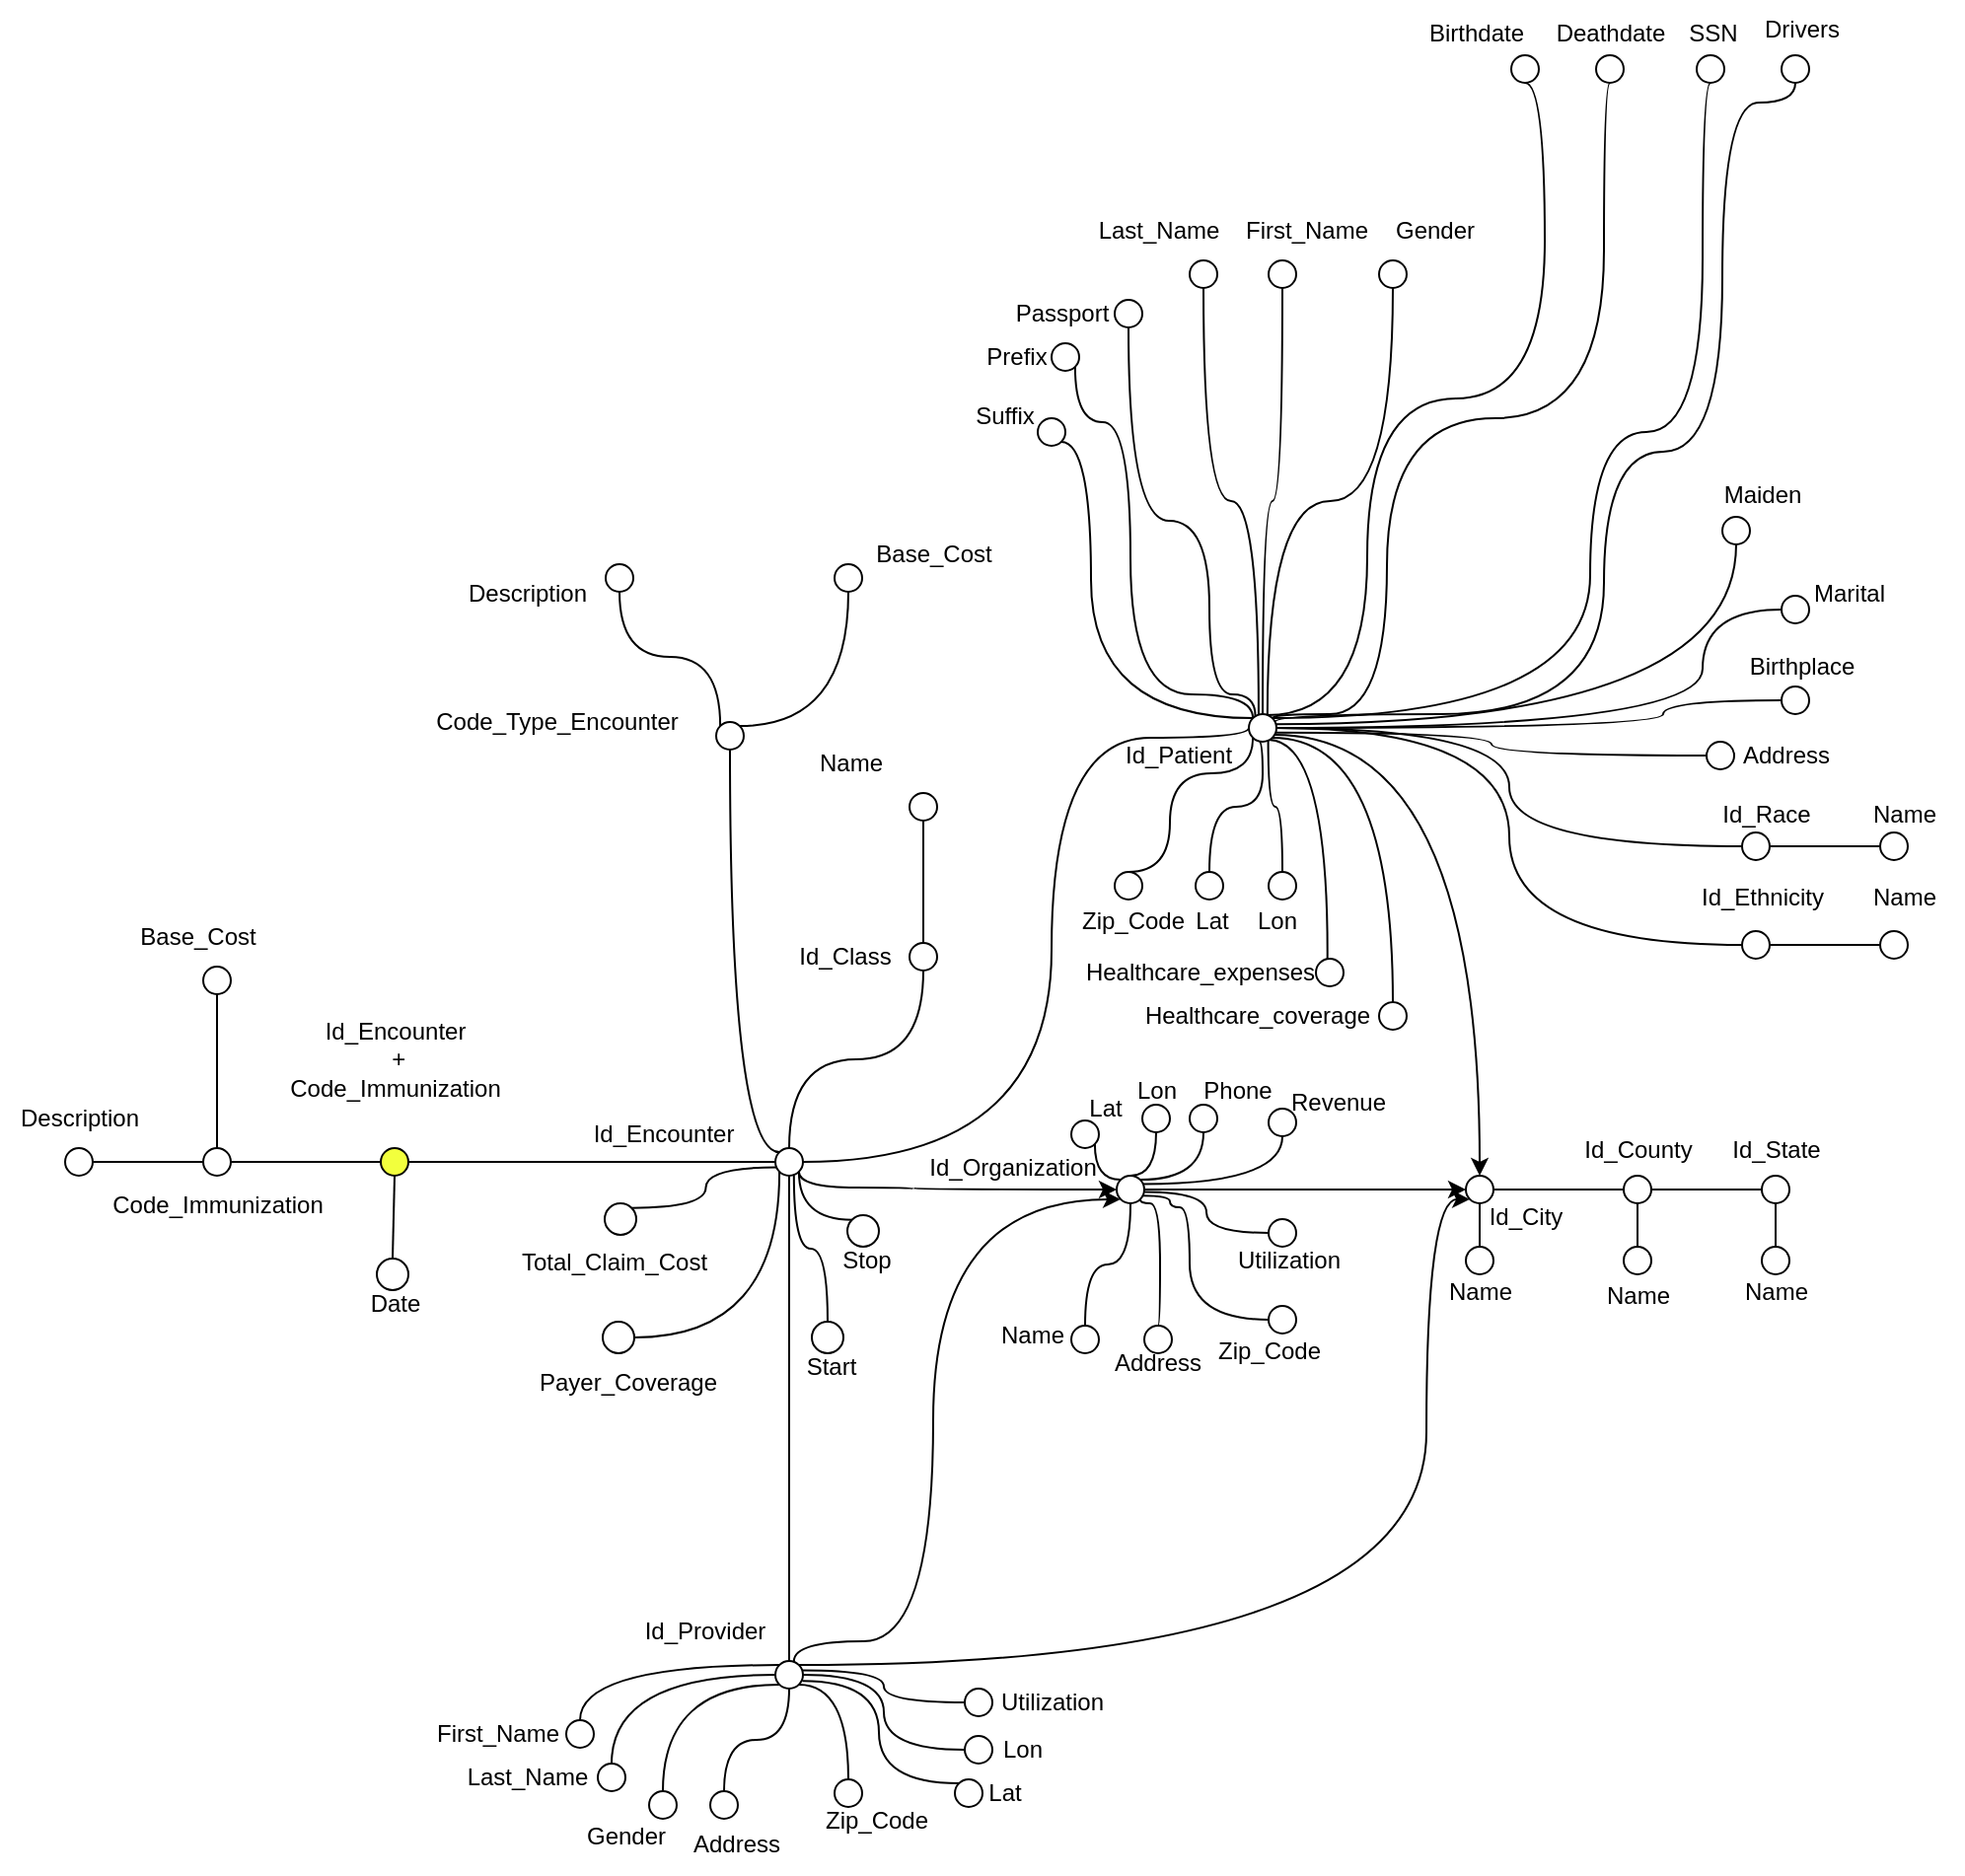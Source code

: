 <mxfile version="27.0.6">
  <diagram name="Pagina-1" id="7SJwVTwptf4z7kMUKTIB">
    <mxGraphModel dx="1051" dy="716" grid="1" gridSize="10" guides="1" tooltips="1" connect="1" arrows="1" fold="1" page="1" pageScale="1" pageWidth="827" pageHeight="1169" math="0" shadow="0">
      <root>
        <mxCell id="0" />
        <mxCell id="1" parent="0" />
        <mxCell id="tw6_FEPcqnVQEfGkm1tB-1" value="" style="edgeStyle=orthogonalEdgeStyle;rounded=0;orthogonalLoop=1;jettySize=auto;html=1;endArrow=none;startFill=0;" edge="1" parent="1" source="tw6_FEPcqnVQEfGkm1tB-2" target="tw6_FEPcqnVQEfGkm1tB-9">
          <mxGeometry relative="1" as="geometry" />
        </mxCell>
        <mxCell id="tw6_FEPcqnVQEfGkm1tB-2" value="" style="ellipse;whiteSpace=wrap;html=1;aspect=fixed;fillColor=#F2FF3D;" vertex="1" parent="1">
          <mxGeometry x="473" y="752" width="14" height="14" as="geometry" />
        </mxCell>
        <mxCell id="tw6_FEPcqnVQEfGkm1tB-3" value="Id_Encounter&lt;div&gt;&amp;nbsp;+&lt;div&gt;Code_Immunization&lt;br&gt;&lt;/div&gt;&lt;/div&gt;" style="text;html=1;align=center;verticalAlign=middle;resizable=0;points=[];autosize=1;strokeColor=none;fillColor=none;" vertex="1" parent="1">
          <mxGeometry x="415" y="677" width="130" height="60" as="geometry" />
        </mxCell>
        <mxCell id="tw6_FEPcqnVQEfGkm1tB-4" style="edgeStyle=orthogonalEdgeStyle;rounded=0;orthogonalLoop=1;jettySize=auto;html=1;exitX=1;exitY=1;exitDx=0;exitDy=0;entryX=0;entryY=0.5;entryDx=0;entryDy=0;curved=1;endArrow=classic;startFill=0;endFill=1;" edge="1" parent="1" source="tw6_FEPcqnVQEfGkm1tB-9" target="tw6_FEPcqnVQEfGkm1tB-28">
          <mxGeometry relative="1" as="geometry">
            <Array as="points">
              <mxPoint x="685" y="772" />
              <mxPoint x="743" y="772" />
            </Array>
          </mxGeometry>
        </mxCell>
        <mxCell id="tw6_FEPcqnVQEfGkm1tB-5" style="edgeStyle=orthogonalEdgeStyle;rounded=0;orthogonalLoop=1;jettySize=auto;html=1;exitX=0.5;exitY=1;exitDx=0;exitDy=0;entryX=0.5;entryY=0;entryDx=0;entryDy=0;endArrow=none;startFill=0;" edge="1" parent="1" source="tw6_FEPcqnVQEfGkm1tB-9" target="tw6_FEPcqnVQEfGkm1tB-37">
          <mxGeometry relative="1" as="geometry" />
        </mxCell>
        <mxCell id="tw6_FEPcqnVQEfGkm1tB-6" style="edgeStyle=orthogonalEdgeStyle;rounded=0;orthogonalLoop=1;jettySize=auto;html=1;exitX=0;exitY=0;exitDx=0;exitDy=0;entryX=0.5;entryY=1;entryDx=0;entryDy=0;endArrow=none;startFill=0;curved=1;" edge="1" parent="1" source="tw6_FEPcqnVQEfGkm1tB-9" target="tw6_FEPcqnVQEfGkm1tB-39">
          <mxGeometry relative="1" as="geometry">
            <mxPoint x="653" y="632" as="targetPoint" />
          </mxGeometry>
        </mxCell>
        <mxCell id="tw6_FEPcqnVQEfGkm1tB-7" style="edgeStyle=orthogonalEdgeStyle;rounded=0;orthogonalLoop=1;jettySize=auto;html=1;exitX=0.5;exitY=0;exitDx=0;exitDy=0;entryX=0.5;entryY=1;entryDx=0;entryDy=0;curved=1;endArrow=none;startFill=0;" edge="1" parent="1" source="tw6_FEPcqnVQEfGkm1tB-9" target="tw6_FEPcqnVQEfGkm1tB-20">
          <mxGeometry relative="1" as="geometry" />
        </mxCell>
        <mxCell id="tw6_FEPcqnVQEfGkm1tB-8" style="edgeStyle=orthogonalEdgeStyle;rounded=0;orthogonalLoop=1;jettySize=auto;html=1;exitX=1;exitY=0.5;exitDx=0;exitDy=0;entryX=0;entryY=0.5;entryDx=0;entryDy=0;curved=1;endArrow=none;startFill=0;" edge="1" parent="1" source="tw6_FEPcqnVQEfGkm1tB-9" target="tw6_FEPcqnVQEfGkm1tB-121">
          <mxGeometry relative="1" as="geometry">
            <Array as="points">
              <mxPoint x="813" y="759" />
              <mxPoint x="813" y="544" />
              <mxPoint x="913" y="544" />
            </Array>
          </mxGeometry>
        </mxCell>
        <mxCell id="tw6_FEPcqnVQEfGkm1tB-9" value="" style="ellipse;whiteSpace=wrap;html=1;aspect=fixed;fillColor=#FFFFFF;" vertex="1" parent="1">
          <mxGeometry x="673" y="752" width="14" height="14" as="geometry" />
        </mxCell>
        <mxCell id="tw6_FEPcqnVQEfGkm1tB-10" style="rounded=0;orthogonalLoop=1;jettySize=auto;html=1;exitX=0.5;exitY=0;exitDx=0;exitDy=0;entryX=0.5;entryY=1;entryDx=0;entryDy=0;endArrow=none;startFill=0;" edge="1" parent="1" source="tw6_FEPcqnVQEfGkm1tB-11" target="tw6_FEPcqnVQEfGkm1tB-2">
          <mxGeometry relative="1" as="geometry" />
        </mxCell>
        <mxCell id="tw6_FEPcqnVQEfGkm1tB-11" value="" style="ellipse;whiteSpace=wrap;html=1;aspect=fixed;fillColor=#FFFFFF;" vertex="1" parent="1">
          <mxGeometry x="471" y="808" width="16" height="16" as="geometry" />
        </mxCell>
        <mxCell id="tw6_FEPcqnVQEfGkm1tB-12" value="Date" style="text;html=1;align=center;verticalAlign=middle;resizable=0;points=[];autosize=1;strokeColor=none;fillColor=none;" vertex="1" parent="1">
          <mxGeometry x="455" y="816" width="50" height="30" as="geometry" />
        </mxCell>
        <mxCell id="tw6_FEPcqnVQEfGkm1tB-13" style="edgeStyle=orthogonalEdgeStyle;rounded=0;orthogonalLoop=1;jettySize=auto;html=1;exitX=1;exitY=0.5;exitDx=0;exitDy=0;entryX=0;entryY=0.5;entryDx=0;entryDy=0;endArrow=none;startFill=0;" edge="1" parent="1" source="tw6_FEPcqnVQEfGkm1tB-14" target="tw6_FEPcqnVQEfGkm1tB-2">
          <mxGeometry relative="1" as="geometry" />
        </mxCell>
        <mxCell id="tw6_FEPcqnVQEfGkm1tB-14" value="" style="ellipse;whiteSpace=wrap;html=1;aspect=fixed;fillColor=#FFFFFF;" vertex="1" parent="1">
          <mxGeometry x="383" y="752" width="14" height="14" as="geometry" />
        </mxCell>
        <mxCell id="tw6_FEPcqnVQEfGkm1tB-15" value="Code_Immunization" style="text;html=1;align=center;verticalAlign=middle;resizable=0;points=[];autosize=1;strokeColor=none;fillColor=none;" vertex="1" parent="1">
          <mxGeometry x="325" y="766" width="130" height="30" as="geometry" />
        </mxCell>
        <mxCell id="tw6_FEPcqnVQEfGkm1tB-16" style="edgeStyle=orthogonalEdgeStyle;rounded=0;orthogonalLoop=1;jettySize=auto;html=1;entryX=0;entryY=0.5;entryDx=0;entryDy=0;endArrow=none;startFill=0;" edge="1" parent="1" source="tw6_FEPcqnVQEfGkm1tB-17" target="tw6_FEPcqnVQEfGkm1tB-14">
          <mxGeometry relative="1" as="geometry" />
        </mxCell>
        <mxCell id="tw6_FEPcqnVQEfGkm1tB-17" value="" style="ellipse;whiteSpace=wrap;html=1;aspect=fixed;fillColor=#FFFFFF;" vertex="1" parent="1">
          <mxGeometry x="313" y="752" width="14" height="14" as="geometry" />
        </mxCell>
        <mxCell id="tw6_FEPcqnVQEfGkm1tB-18" value="Description" style="text;html=1;align=center;verticalAlign=middle;resizable=0;points=[];autosize=1;strokeColor=none;fillColor=none;" vertex="1" parent="1">
          <mxGeometry x="280" y="722" width="80" height="30" as="geometry" />
        </mxCell>
        <mxCell id="tw6_FEPcqnVQEfGkm1tB-19" value="Id_Encounter" style="text;html=1;align=center;verticalAlign=middle;resizable=0;points=[];autosize=1;strokeColor=none;fillColor=none;" vertex="1" parent="1">
          <mxGeometry x="571" y="730" width="90" height="30" as="geometry" />
        </mxCell>
        <mxCell id="tw6_FEPcqnVQEfGkm1tB-20" value="" style="ellipse;whiteSpace=wrap;html=1;aspect=fixed;fillColor=#FFFFFF;" vertex="1" parent="1">
          <mxGeometry x="741" y="648" width="14" height="14" as="geometry" />
        </mxCell>
        <mxCell id="tw6_FEPcqnVQEfGkm1tB-21" style="edgeStyle=orthogonalEdgeStyle;rounded=0;orthogonalLoop=1;jettySize=auto;html=1;exitX=1;exitY=0.5;exitDx=0;exitDy=0;entryX=0;entryY=0.5;entryDx=0;entryDy=0;endArrow=classic;startFill=0;endFill=1;" edge="1" parent="1" source="tw6_FEPcqnVQEfGkm1tB-28" target="tw6_FEPcqnVQEfGkm1tB-52">
          <mxGeometry relative="1" as="geometry" />
        </mxCell>
        <mxCell id="tw6_FEPcqnVQEfGkm1tB-22" style="edgeStyle=orthogonalEdgeStyle;rounded=0;orthogonalLoop=1;jettySize=auto;html=1;exitX=0.5;exitY=1;exitDx=0;exitDy=0;entryX=0.5;entryY=0;entryDx=0;entryDy=0;curved=1;endArrow=none;startFill=0;" edge="1" parent="1" source="tw6_FEPcqnVQEfGkm1tB-28" target="tw6_FEPcqnVQEfGkm1tB-55">
          <mxGeometry relative="1" as="geometry" />
        </mxCell>
        <mxCell id="tw6_FEPcqnVQEfGkm1tB-23" style="edgeStyle=orthogonalEdgeStyle;rounded=0;orthogonalLoop=1;jettySize=auto;html=1;exitX=0;exitY=0;exitDx=0;exitDy=0;entryX=1;entryY=1;entryDx=0;entryDy=0;strokeColor=default;curved=1;endArrow=none;startFill=0;" edge="1" parent="1" source="tw6_FEPcqnVQEfGkm1tB-28" target="tw6_FEPcqnVQEfGkm1tB-53">
          <mxGeometry relative="1" as="geometry" />
        </mxCell>
        <mxCell id="tw6_FEPcqnVQEfGkm1tB-24" style="edgeStyle=orthogonalEdgeStyle;rounded=0;orthogonalLoop=1;jettySize=auto;html=1;exitX=0.5;exitY=0;exitDx=0;exitDy=0;entryX=0.5;entryY=1;entryDx=0;entryDy=0;curved=1;endArrow=none;startFill=0;" edge="1" parent="1" source="tw6_FEPcqnVQEfGkm1tB-28" target="tw6_FEPcqnVQEfGkm1tB-63">
          <mxGeometry relative="1" as="geometry" />
        </mxCell>
        <mxCell id="tw6_FEPcqnVQEfGkm1tB-25" style="edgeStyle=orthogonalEdgeStyle;rounded=0;orthogonalLoop=1;jettySize=auto;html=1;exitX=1;exitY=0;exitDx=0;exitDy=0;entryX=0.5;entryY=1;entryDx=0;entryDy=0;curved=1;endArrow=none;startFill=0;" edge="1" parent="1" source="tw6_FEPcqnVQEfGkm1tB-28" target="tw6_FEPcqnVQEfGkm1tB-29">
          <mxGeometry relative="1" as="geometry" />
        </mxCell>
        <mxCell id="tw6_FEPcqnVQEfGkm1tB-26" style="edgeStyle=orthogonalEdgeStyle;rounded=0;orthogonalLoop=1;jettySize=auto;html=1;exitX=0.933;exitY=0.302;exitDx=0;exitDy=0;entryX=0.5;entryY=1;entryDx=0;entryDy=0;curved=1;endArrow=none;startFill=0;exitPerimeter=0;" edge="1" parent="1" source="tw6_FEPcqnVQEfGkm1tB-28" target="tw6_FEPcqnVQEfGkm1tB-66">
          <mxGeometry relative="1" as="geometry" />
        </mxCell>
        <mxCell id="tw6_FEPcqnVQEfGkm1tB-27" style="edgeStyle=orthogonalEdgeStyle;rounded=0;orthogonalLoop=1;jettySize=auto;html=1;exitX=1.014;exitY=0.588;exitDx=0;exitDy=0;entryX=0;entryY=0.5;entryDx=0;entryDy=0;curved=1;endArrow=none;startFill=0;exitPerimeter=0;" edge="1" parent="1" source="tw6_FEPcqnVQEfGkm1tB-28" target="tw6_FEPcqnVQEfGkm1tB-67">
          <mxGeometry relative="1" as="geometry" />
        </mxCell>
        <mxCell id="tw6_FEPcqnVQEfGkm1tB-28" value="" style="ellipse;whiteSpace=wrap;html=1;aspect=fixed;fillColor=#FFFFFF;" vertex="1" parent="1">
          <mxGeometry x="846" y="766" width="14" height="14" as="geometry" />
        </mxCell>
        <mxCell id="tw6_FEPcqnVQEfGkm1tB-29" value="" style="ellipse;whiteSpace=wrap;html=1;aspect=fixed;fillColor=#FFFFFF;" vertex="1" parent="1">
          <mxGeometry x="883" y="730" width="14" height="14" as="geometry" />
        </mxCell>
        <mxCell id="tw6_FEPcqnVQEfGkm1tB-30" style="edgeStyle=orthogonalEdgeStyle;rounded=0;orthogonalLoop=1;jettySize=auto;html=1;exitX=0;exitY=0;exitDx=0;exitDy=0;entryX=0.5;entryY=0;entryDx=0;entryDy=0;curved=1;endArrow=none;startFill=0;" edge="1" parent="1" source="tw6_FEPcqnVQEfGkm1tB-37" target="tw6_FEPcqnVQEfGkm1tB-90">
          <mxGeometry relative="1" as="geometry" />
        </mxCell>
        <mxCell id="tw6_FEPcqnVQEfGkm1tB-31" style="edgeStyle=orthogonalEdgeStyle;rounded=0;orthogonalLoop=1;jettySize=auto;html=1;exitX=0;exitY=0.5;exitDx=0;exitDy=0;entryX=0.5;entryY=0;entryDx=0;entryDy=0;curved=1;endArrow=none;startFill=0;" edge="1" parent="1" source="tw6_FEPcqnVQEfGkm1tB-37" target="tw6_FEPcqnVQEfGkm1tB-88">
          <mxGeometry relative="1" as="geometry" />
        </mxCell>
        <mxCell id="tw6_FEPcqnVQEfGkm1tB-32" style="edgeStyle=orthogonalEdgeStyle;rounded=0;orthogonalLoop=1;jettySize=auto;html=1;exitX=0;exitY=1;exitDx=0;exitDy=0;entryX=0.5;entryY=0;entryDx=0;entryDy=0;curved=1;endArrow=none;startFill=0;" edge="1" parent="1" source="tw6_FEPcqnVQEfGkm1tB-37" target="tw6_FEPcqnVQEfGkm1tB-89">
          <mxGeometry relative="1" as="geometry" />
        </mxCell>
        <mxCell id="tw6_FEPcqnVQEfGkm1tB-33" style="edgeStyle=orthogonalEdgeStyle;rounded=0;orthogonalLoop=1;jettySize=auto;html=1;exitX=1;exitY=1;exitDx=0;exitDy=0;curved=1;endArrow=none;startFill=0;" edge="1" parent="1" source="tw6_FEPcqnVQEfGkm1tB-37" target="tw6_FEPcqnVQEfGkm1tB-96">
          <mxGeometry relative="1" as="geometry" />
        </mxCell>
        <mxCell id="tw6_FEPcqnVQEfGkm1tB-34" style="edgeStyle=orthogonalEdgeStyle;rounded=0;orthogonalLoop=1;jettySize=auto;html=1;exitX=0.971;exitY=0.342;exitDx=0;exitDy=0;entryX=0;entryY=0.5;entryDx=0;entryDy=0;curved=1;exitPerimeter=0;endArrow=none;startFill=0;" edge="1" parent="1" source="tw6_FEPcqnVQEfGkm1tB-37" target="tw6_FEPcqnVQEfGkm1tB-103">
          <mxGeometry relative="1" as="geometry" />
        </mxCell>
        <mxCell id="tw6_FEPcqnVQEfGkm1tB-35" style="edgeStyle=orthogonalEdgeStyle;rounded=0;orthogonalLoop=1;jettySize=auto;html=1;exitX=1;exitY=0;exitDx=0;exitDy=0;entryX=0;entryY=1;entryDx=0;entryDy=0;curved=1;" edge="1" parent="1" source="tw6_FEPcqnVQEfGkm1tB-37" target="tw6_FEPcqnVQEfGkm1tB-52">
          <mxGeometry relative="1" as="geometry">
            <mxPoint x="1133" y="852" as="targetPoint" />
            <Array as="points">
              <mxPoint x="1003" y="1014" />
              <mxPoint x="1003" y="778" />
            </Array>
          </mxGeometry>
        </mxCell>
        <mxCell id="tw6_FEPcqnVQEfGkm1tB-36" style="edgeStyle=orthogonalEdgeStyle;rounded=0;orthogonalLoop=1;jettySize=auto;html=1;entryX=0;entryY=1;entryDx=0;entryDy=0;curved=1;exitX=0.675;exitY=0.002;exitDx=0;exitDy=0;exitPerimeter=0;" edge="1" parent="1" source="tw6_FEPcqnVQEfGkm1tB-37" target="tw6_FEPcqnVQEfGkm1tB-28">
          <mxGeometry relative="1" as="geometry">
            <Array as="points">
              <mxPoint x="682" y="1002" />
              <mxPoint x="753" y="1002" />
              <mxPoint x="753" y="778" />
            </Array>
          </mxGeometry>
        </mxCell>
        <mxCell id="tw6_FEPcqnVQEfGkm1tB-37" value="" style="ellipse;whiteSpace=wrap;html=1;aspect=fixed;fillColor=#FFFFFF;" vertex="1" parent="1">
          <mxGeometry x="673" y="1012" width="14" height="14" as="geometry" />
        </mxCell>
        <mxCell id="tw6_FEPcqnVQEfGkm1tB-38" style="edgeStyle=orthogonalEdgeStyle;rounded=0;orthogonalLoop=1;jettySize=auto;html=1;exitX=1;exitY=0;exitDx=0;exitDy=0;curved=1;endArrow=none;startFill=0;" edge="1" parent="1" source="tw6_FEPcqnVQEfGkm1tB-39" target="tw6_FEPcqnVQEfGkm1tB-44">
          <mxGeometry relative="1" as="geometry" />
        </mxCell>
        <mxCell id="tw6_FEPcqnVQEfGkm1tB-39" value="" style="ellipse;whiteSpace=wrap;html=1;aspect=fixed;fillColor=#FFFFFF;" vertex="1" parent="1">
          <mxGeometry x="643" y="536" width="14" height="14" as="geometry" />
        </mxCell>
        <mxCell id="tw6_FEPcqnVQEfGkm1tB-40" value="Code_Type_Encounter&lt;div&gt;&lt;br&gt;&lt;/div&gt;" style="text;html=1;align=center;verticalAlign=middle;resizable=0;points=[];autosize=1;strokeColor=none;fillColor=none;" vertex="1" parent="1">
          <mxGeometry x="487" y="523" width="150" height="40" as="geometry" />
        </mxCell>
        <mxCell id="tw6_FEPcqnVQEfGkm1tB-41" style="edgeStyle=orthogonalEdgeStyle;rounded=0;orthogonalLoop=1;jettySize=auto;html=1;exitX=0.5;exitY=1;exitDx=0;exitDy=0;entryX=0;entryY=0;entryDx=0;entryDy=0;curved=1;endArrow=none;startFill=0;" edge="1" parent="1" source="tw6_FEPcqnVQEfGkm1tB-42" target="tw6_FEPcqnVQEfGkm1tB-39">
          <mxGeometry relative="1" as="geometry" />
        </mxCell>
        <mxCell id="tw6_FEPcqnVQEfGkm1tB-42" value="" style="ellipse;whiteSpace=wrap;html=1;aspect=fixed;fillColor=#FFFFFF;" vertex="1" parent="1">
          <mxGeometry x="587" y="456" width="14" height="14" as="geometry" />
        </mxCell>
        <mxCell id="tw6_FEPcqnVQEfGkm1tB-43" value="Description" style="text;html=1;align=center;verticalAlign=middle;resizable=0;points=[];autosize=1;strokeColor=none;fillColor=none;" vertex="1" parent="1">
          <mxGeometry x="507" y="456" width="80" height="30" as="geometry" />
        </mxCell>
        <mxCell id="tw6_FEPcqnVQEfGkm1tB-44" value="" style="ellipse;whiteSpace=wrap;html=1;aspect=fixed;fillColor=#FFFFFF;" vertex="1" parent="1">
          <mxGeometry x="703" y="456" width="14" height="14" as="geometry" />
        </mxCell>
        <mxCell id="tw6_FEPcqnVQEfGkm1tB-45" value="Base_Cost" style="text;html=1;align=center;verticalAlign=middle;resizable=0;points=[];autosize=1;strokeColor=none;fillColor=none;" vertex="1" parent="1">
          <mxGeometry x="713" y="436" width="80" height="30" as="geometry" />
        </mxCell>
        <mxCell id="tw6_FEPcqnVQEfGkm1tB-46" value="Id_Class" style="text;html=1;align=center;verticalAlign=middle;resizable=0;points=[];autosize=1;strokeColor=none;fillColor=none;" vertex="1" parent="1">
          <mxGeometry x="673" y="640" width="70" height="30" as="geometry" />
        </mxCell>
        <mxCell id="tw6_FEPcqnVQEfGkm1tB-47" style="edgeStyle=orthogonalEdgeStyle;rounded=0;orthogonalLoop=1;jettySize=auto;html=1;exitX=0.5;exitY=1;exitDx=0;exitDy=0;entryX=0.5;entryY=0;entryDx=0;entryDy=0;endArrow=none;startFill=0;" edge="1" parent="1" source="tw6_FEPcqnVQEfGkm1tB-48" target="tw6_FEPcqnVQEfGkm1tB-20">
          <mxGeometry relative="1" as="geometry" />
        </mxCell>
        <mxCell id="tw6_FEPcqnVQEfGkm1tB-48" value="" style="ellipse;whiteSpace=wrap;html=1;aspect=fixed;fillColor=#FFFFFF;" vertex="1" parent="1">
          <mxGeometry x="741" y="572" width="14" height="14" as="geometry" />
        </mxCell>
        <mxCell id="tw6_FEPcqnVQEfGkm1tB-49" value="Name" style="text;html=1;align=center;verticalAlign=middle;resizable=0;points=[];autosize=1;strokeColor=none;fillColor=none;" vertex="1" parent="1">
          <mxGeometry x="681" y="542" width="60" height="30" as="geometry" />
        </mxCell>
        <mxCell id="tw6_FEPcqnVQEfGkm1tB-50" value="Id_Organization" style="text;html=1;align=center;verticalAlign=middle;resizable=0;points=[];autosize=1;strokeColor=none;fillColor=none;" vertex="1" parent="1">
          <mxGeometry x="738" y="747" width="110" height="30" as="geometry" />
        </mxCell>
        <mxCell id="tw6_FEPcqnVQEfGkm1tB-51" style="edgeStyle=orthogonalEdgeStyle;rounded=0;orthogonalLoop=1;jettySize=auto;html=1;exitX=1;exitY=0.5;exitDx=0;exitDy=0;entryX=0;entryY=0.5;entryDx=0;entryDy=0;endArrow=none;startFill=0;" edge="1" parent="1" source="tw6_FEPcqnVQEfGkm1tB-52" target="tw6_FEPcqnVQEfGkm1tB-76">
          <mxGeometry relative="1" as="geometry" />
        </mxCell>
        <mxCell id="tw6_FEPcqnVQEfGkm1tB-52" value="" style="ellipse;whiteSpace=wrap;html=1;aspect=fixed;fillColor=#FFFFFF;" vertex="1" parent="1">
          <mxGeometry x="1023" y="766" width="14" height="14" as="geometry" />
        </mxCell>
        <mxCell id="tw6_FEPcqnVQEfGkm1tB-53" value="" style="ellipse;whiteSpace=wrap;html=1;aspect=fixed;fillColor=#FFFFFF;" vertex="1" parent="1">
          <mxGeometry x="823" y="738" width="14" height="14" as="geometry" />
        </mxCell>
        <mxCell id="tw6_FEPcqnVQEfGkm1tB-54" value="" style="ellipse;whiteSpace=wrap;html=1;aspect=fixed;fillColor=#FFFFFF;" vertex="1" parent="1">
          <mxGeometry x="860" y="842" width="14" height="14" as="geometry" />
        </mxCell>
        <mxCell id="tw6_FEPcqnVQEfGkm1tB-55" value="" style="ellipse;whiteSpace=wrap;html=1;aspect=fixed;fillColor=#FFFFFF;" vertex="1" parent="1">
          <mxGeometry x="823" y="842" width="14" height="14" as="geometry" />
        </mxCell>
        <mxCell id="tw6_FEPcqnVQEfGkm1tB-56" value="" style="ellipse;whiteSpace=wrap;html=1;aspect=fixed;fillColor=#FFFFFF;" vertex="1" parent="1">
          <mxGeometry x="923" y="832" width="14" height="14" as="geometry" />
        </mxCell>
        <mxCell id="tw6_FEPcqnVQEfGkm1tB-57" value="Name" style="text;html=1;align=center;verticalAlign=middle;resizable=0;points=[];autosize=1;strokeColor=none;fillColor=none;" vertex="1" parent="1">
          <mxGeometry x="773" y="832" width="60" height="30" as="geometry" />
        </mxCell>
        <mxCell id="tw6_FEPcqnVQEfGkm1tB-58" value="Address" style="text;strokeColor=none;align=center;fillColor=none;html=1;verticalAlign=middle;whiteSpace=wrap;rounded=0;" vertex="1" parent="1">
          <mxGeometry x="837" y="846" width="60" height="30" as="geometry" />
        </mxCell>
        <mxCell id="tw6_FEPcqnVQEfGkm1tB-59" style="edgeStyle=orthogonalEdgeStyle;rounded=0;orthogonalLoop=1;jettySize=auto;html=1;exitX=1;exitY=1;exitDx=0;exitDy=0;entryX=0.5;entryY=0;entryDx=0;entryDy=0;curved=1;endArrow=none;startFill=0;" edge="1" parent="1" source="tw6_FEPcqnVQEfGkm1tB-28" target="tw6_FEPcqnVQEfGkm1tB-54">
          <mxGeometry relative="1" as="geometry">
            <mxPoint x="890" y="780" as="sourcePoint" />
            <mxPoint x="867" y="842" as="targetPoint" />
            <Array as="points">
              <mxPoint x="858" y="780" />
              <mxPoint x="868" y="780" />
              <mxPoint x="868" y="842" />
            </Array>
          </mxGeometry>
        </mxCell>
        <mxCell id="tw6_FEPcqnVQEfGkm1tB-60" style="edgeStyle=orthogonalEdgeStyle;rounded=0;orthogonalLoop=1;jettySize=auto;html=1;exitX=0.934;exitY=0.725;exitDx=0;exitDy=0;curved=1;endArrow=none;startFill=0;exitPerimeter=0;" edge="1" parent="1" source="tw6_FEPcqnVQEfGkm1tB-28" target="tw6_FEPcqnVQEfGkm1tB-56">
          <mxGeometry relative="1" as="geometry">
            <mxPoint x="868" y="788" as="sourcePoint" />
            <mxPoint x="877" y="852" as="targetPoint" />
            <Array as="points">
              <mxPoint x="873" y="776" />
              <mxPoint x="873" y="782" />
              <mxPoint x="883" y="782" />
              <mxPoint x="883" y="839" />
            </Array>
          </mxGeometry>
        </mxCell>
        <mxCell id="tw6_FEPcqnVQEfGkm1tB-61" value="Zip_Code" style="text;html=1;align=center;verticalAlign=middle;resizable=0;points=[];autosize=1;strokeColor=none;fillColor=none;" vertex="1" parent="1">
          <mxGeometry x="883" y="840" width="80" height="30" as="geometry" />
        </mxCell>
        <mxCell id="tw6_FEPcqnVQEfGkm1tB-62" value="Lat" style="text;html=1;align=center;verticalAlign=middle;resizable=0;points=[];autosize=1;strokeColor=none;fillColor=none;" vertex="1" parent="1">
          <mxGeometry x="820" y="717" width="40" height="30" as="geometry" />
        </mxCell>
        <mxCell id="tw6_FEPcqnVQEfGkm1tB-63" value="" style="ellipse;whiteSpace=wrap;html=1;aspect=fixed;fillColor=#FFFFFF;" vertex="1" parent="1">
          <mxGeometry x="859" y="730" width="14" height="14" as="geometry" />
        </mxCell>
        <mxCell id="tw6_FEPcqnVQEfGkm1tB-64" value="Lon" style="text;html=1;align=center;verticalAlign=middle;resizable=0;points=[];autosize=1;strokeColor=none;fillColor=none;" vertex="1" parent="1">
          <mxGeometry x="846" y="708" width="40" height="30" as="geometry" />
        </mxCell>
        <mxCell id="tw6_FEPcqnVQEfGkm1tB-65" value="Phone" style="text;html=1;align=center;verticalAlign=middle;resizable=0;points=[];autosize=1;strokeColor=none;fillColor=none;" vertex="1" parent="1">
          <mxGeometry x="877" y="708" width="60" height="30" as="geometry" />
        </mxCell>
        <mxCell id="tw6_FEPcqnVQEfGkm1tB-66" value="" style="ellipse;whiteSpace=wrap;html=1;aspect=fixed;fillColor=#FFFFFF;" vertex="1" parent="1">
          <mxGeometry x="923" y="732" width="14" height="14" as="geometry" />
        </mxCell>
        <mxCell id="tw6_FEPcqnVQEfGkm1tB-67" value="" style="ellipse;whiteSpace=wrap;html=1;aspect=fixed;fillColor=#FFFFFF;" vertex="1" parent="1">
          <mxGeometry x="923" y="788" width="14" height="14" as="geometry" />
        </mxCell>
        <mxCell id="tw6_FEPcqnVQEfGkm1tB-68" value="Revenue" style="text;html=1;align=center;verticalAlign=middle;resizable=0;points=[];autosize=1;strokeColor=none;fillColor=none;" vertex="1" parent="1">
          <mxGeometry x="923" y="714" width="70" height="30" as="geometry" />
        </mxCell>
        <mxCell id="tw6_FEPcqnVQEfGkm1tB-69" value="Utilization" style="text;html=1;align=center;verticalAlign=middle;resizable=0;points=[];autosize=1;strokeColor=none;fillColor=none;" vertex="1" parent="1">
          <mxGeometry x="893" y="794" width="80" height="30" as="geometry" />
        </mxCell>
        <mxCell id="tw6_FEPcqnVQEfGkm1tB-70" value="Id_City" style="text;html=1;align=center;verticalAlign=middle;resizable=0;points=[];autosize=1;strokeColor=none;fillColor=none;" vertex="1" parent="1">
          <mxGeometry x="1023" y="772" width="60" height="30" as="geometry" />
        </mxCell>
        <mxCell id="tw6_FEPcqnVQEfGkm1tB-71" style="edgeStyle=orthogonalEdgeStyle;rounded=0;orthogonalLoop=1;jettySize=auto;html=1;entryX=0.5;entryY=1;entryDx=0;entryDy=0;endArrow=none;startFill=0;" edge="1" parent="1" source="tw6_FEPcqnVQEfGkm1tB-72" target="tw6_FEPcqnVQEfGkm1tB-52">
          <mxGeometry relative="1" as="geometry" />
        </mxCell>
        <mxCell id="tw6_FEPcqnVQEfGkm1tB-72" value="" style="ellipse;whiteSpace=wrap;html=1;aspect=fixed;fillColor=#FFFFFF;" vertex="1" parent="1">
          <mxGeometry x="1023" y="802" width="14" height="14" as="geometry" />
        </mxCell>
        <mxCell id="tw6_FEPcqnVQEfGkm1tB-73" value="Name" style="text;html=1;align=center;verticalAlign=middle;resizable=0;points=[];autosize=1;strokeColor=none;fillColor=none;" vertex="1" parent="1">
          <mxGeometry x="1000" y="810" width="60" height="30" as="geometry" />
        </mxCell>
        <mxCell id="tw6_FEPcqnVQEfGkm1tB-74" style="edgeStyle=orthogonalEdgeStyle;rounded=0;orthogonalLoop=1;jettySize=auto;html=1;exitX=0.5;exitY=1;exitDx=0;exitDy=0;entryX=0.5;entryY=0;entryDx=0;entryDy=0;endArrow=none;startFill=0;" edge="1" parent="1" source="tw6_FEPcqnVQEfGkm1tB-76" target="tw6_FEPcqnVQEfGkm1tB-78">
          <mxGeometry relative="1" as="geometry" />
        </mxCell>
        <mxCell id="tw6_FEPcqnVQEfGkm1tB-75" style="edgeStyle=orthogonalEdgeStyle;rounded=0;orthogonalLoop=1;jettySize=auto;html=1;exitX=1;exitY=0.5;exitDx=0;exitDy=0;entryX=0;entryY=0.5;entryDx=0;entryDy=0;endArrow=none;startFill=0;" edge="1" parent="1" source="tw6_FEPcqnVQEfGkm1tB-76" target="tw6_FEPcqnVQEfGkm1tB-81">
          <mxGeometry relative="1" as="geometry" />
        </mxCell>
        <mxCell id="tw6_FEPcqnVQEfGkm1tB-76" value="" style="ellipse;whiteSpace=wrap;html=1;aspect=fixed;fillColor=#FFFFFF;" vertex="1" parent="1">
          <mxGeometry x="1103" y="766" width="14" height="14" as="geometry" />
        </mxCell>
        <mxCell id="tw6_FEPcqnVQEfGkm1tB-77" value="Id_County" style="text;html=1;align=center;verticalAlign=middle;resizable=0;points=[];autosize=1;strokeColor=none;fillColor=none;" vertex="1" parent="1">
          <mxGeometry x="1070" y="738" width="80" height="30" as="geometry" />
        </mxCell>
        <mxCell id="tw6_FEPcqnVQEfGkm1tB-78" value="" style="ellipse;whiteSpace=wrap;html=1;aspect=fixed;fillColor=#FFFFFF;" vertex="1" parent="1">
          <mxGeometry x="1103" y="802" width="14" height="14" as="geometry" />
        </mxCell>
        <mxCell id="tw6_FEPcqnVQEfGkm1tB-79" value="Name" style="text;html=1;align=center;verticalAlign=middle;resizable=0;points=[];autosize=1;strokeColor=none;fillColor=none;" vertex="1" parent="1">
          <mxGeometry x="1080" y="812" width="60" height="30" as="geometry" />
        </mxCell>
        <mxCell id="tw6_FEPcqnVQEfGkm1tB-80" style="edgeStyle=orthogonalEdgeStyle;rounded=0;orthogonalLoop=1;jettySize=auto;html=1;exitX=0.5;exitY=1;exitDx=0;exitDy=0;entryX=0.5;entryY=0;entryDx=0;entryDy=0;endArrow=none;startFill=0;" edge="1" parent="1" source="tw6_FEPcqnVQEfGkm1tB-81" target="tw6_FEPcqnVQEfGkm1tB-83">
          <mxGeometry relative="1" as="geometry" />
        </mxCell>
        <mxCell id="tw6_FEPcqnVQEfGkm1tB-81" value="" style="ellipse;whiteSpace=wrap;html=1;aspect=fixed;fillColor=#FFFFFF;" vertex="1" parent="1">
          <mxGeometry x="1173" y="766" width="14" height="14" as="geometry" />
        </mxCell>
        <mxCell id="tw6_FEPcqnVQEfGkm1tB-82" value="Id_State" style="text;html=1;align=center;verticalAlign=middle;resizable=0;points=[];autosize=1;strokeColor=none;fillColor=none;" vertex="1" parent="1">
          <mxGeometry x="1145" y="738" width="70" height="30" as="geometry" />
        </mxCell>
        <mxCell id="tw6_FEPcqnVQEfGkm1tB-83" value="" style="ellipse;whiteSpace=wrap;html=1;aspect=fixed;fillColor=#FFFFFF;" vertex="1" parent="1">
          <mxGeometry x="1173" y="802" width="14" height="14" as="geometry" />
        </mxCell>
        <mxCell id="tw6_FEPcqnVQEfGkm1tB-84" value="Name" style="text;html=1;align=center;verticalAlign=middle;resizable=0;points=[];autosize=1;strokeColor=none;fillColor=none;" vertex="1" parent="1">
          <mxGeometry x="1150" y="810" width="60" height="30" as="geometry" />
        </mxCell>
        <mxCell id="tw6_FEPcqnVQEfGkm1tB-85" value="Id_Provider" style="text;html=1;align=center;verticalAlign=middle;resizable=0;points=[];autosize=1;strokeColor=none;fillColor=none;" vertex="1" parent="1">
          <mxGeometry x="597" y="982" width="80" height="30" as="geometry" />
        </mxCell>
        <mxCell id="tw6_FEPcqnVQEfGkm1tB-86" style="edgeStyle=orthogonalEdgeStyle;rounded=0;orthogonalLoop=1;jettySize=auto;html=1;exitX=0.5;exitY=0;exitDx=0;exitDy=0;entryX=0.5;entryY=1;entryDx=0;entryDy=0;curved=1;endArrow=none;startFill=0;" edge="1" parent="1" source="tw6_FEPcqnVQEfGkm1tB-87" target="tw6_FEPcqnVQEfGkm1tB-37">
          <mxGeometry relative="1" as="geometry" />
        </mxCell>
        <mxCell id="tw6_FEPcqnVQEfGkm1tB-87" value="" style="ellipse;whiteSpace=wrap;html=1;aspect=fixed;fillColor=#FFFFFF;" vertex="1" parent="1">
          <mxGeometry x="640" y="1078" width="14" height="14" as="geometry" />
        </mxCell>
        <mxCell id="tw6_FEPcqnVQEfGkm1tB-88" value="" style="ellipse;whiteSpace=wrap;html=1;aspect=fixed;fillColor=#FFFFFF;" vertex="1" parent="1">
          <mxGeometry x="583" y="1064" width="14" height="14" as="geometry" />
        </mxCell>
        <mxCell id="tw6_FEPcqnVQEfGkm1tB-89" value="" style="ellipse;whiteSpace=wrap;html=1;aspect=fixed;fillColor=#FFFFFF;" vertex="1" parent="1">
          <mxGeometry x="609" y="1078" width="14" height="14" as="geometry" />
        </mxCell>
        <mxCell id="tw6_FEPcqnVQEfGkm1tB-90" value="" style="ellipse;whiteSpace=wrap;html=1;aspect=fixed;fillColor=#FFFFFF;" vertex="1" parent="1">
          <mxGeometry x="567" y="1042" width="14" height="14" as="geometry" />
        </mxCell>
        <mxCell id="tw6_FEPcqnVQEfGkm1tB-91" value="First_Name" style="text;html=1;align=center;verticalAlign=middle;resizable=0;points=[];autosize=1;strokeColor=none;fillColor=none;" vertex="1" parent="1">
          <mxGeometry x="487" y="1034" width="90" height="30" as="geometry" />
        </mxCell>
        <mxCell id="tw6_FEPcqnVQEfGkm1tB-92" value="Last_Name" style="text;html=1;align=center;verticalAlign=middle;resizable=0;points=[];autosize=1;strokeColor=none;fillColor=none;" vertex="1" parent="1">
          <mxGeometry x="507" y="1056" width="80" height="30" as="geometry" />
        </mxCell>
        <mxCell id="tw6_FEPcqnVQEfGkm1tB-93" value="Gender" style="text;html=1;align=center;verticalAlign=middle;resizable=0;points=[];autosize=1;strokeColor=none;fillColor=none;" vertex="1" parent="1">
          <mxGeometry x="567" y="1086" width="60" height="30" as="geometry" />
        </mxCell>
        <mxCell id="tw6_FEPcqnVQEfGkm1tB-94" value="Address" style="text;html=1;align=center;verticalAlign=middle;resizable=0;points=[];autosize=1;strokeColor=none;fillColor=none;" vertex="1" parent="1">
          <mxGeometry x="618" y="1090" width="70" height="30" as="geometry" />
        </mxCell>
        <mxCell id="tw6_FEPcqnVQEfGkm1tB-95" value="Zip_Code" style="text;html=1;align=center;verticalAlign=middle;resizable=0;points=[];autosize=1;strokeColor=none;fillColor=none;" vertex="1" parent="1">
          <mxGeometry x="684" y="1078" width="80" height="30" as="geometry" />
        </mxCell>
        <mxCell id="tw6_FEPcqnVQEfGkm1tB-96" value="" style="ellipse;whiteSpace=wrap;html=1;aspect=fixed;fillColor=#FFFFFF;" vertex="1" parent="1">
          <mxGeometry x="703" y="1072" width="14" height="14" as="geometry" />
        </mxCell>
        <mxCell id="tw6_FEPcqnVQEfGkm1tB-97" value="Lon" style="text;html=1;align=center;verticalAlign=middle;resizable=0;points=[];autosize=1;strokeColor=none;fillColor=none;" vertex="1" parent="1">
          <mxGeometry x="778" y="1042" width="40" height="30" as="geometry" />
        </mxCell>
        <mxCell id="tw6_FEPcqnVQEfGkm1tB-98" value="Lat" style="text;html=1;align=center;verticalAlign=middle;resizable=0;points=[];autosize=1;strokeColor=none;fillColor=none;" vertex="1" parent="1">
          <mxGeometry x="769" y="1064" width="40" height="30" as="geometry" />
        </mxCell>
        <mxCell id="tw6_FEPcqnVQEfGkm1tB-99" value="" style="ellipse;whiteSpace=wrap;html=1;aspect=fixed;fillColor=#FFFFFF;" vertex="1" parent="1">
          <mxGeometry x="764" y="1072" width="14" height="14" as="geometry" />
        </mxCell>
        <mxCell id="tw6_FEPcqnVQEfGkm1tB-100" value="" style="ellipse;whiteSpace=wrap;html=1;aspect=fixed;fillColor=#FFFFFF;" vertex="1" parent="1">
          <mxGeometry x="769" y="1050" width="14" height="14" as="geometry" />
        </mxCell>
        <mxCell id="tw6_FEPcqnVQEfGkm1tB-101" style="edgeStyle=orthogonalEdgeStyle;rounded=0;orthogonalLoop=1;jettySize=auto;html=1;exitX=1;exitY=0.5;exitDx=0;exitDy=0;entryX=0;entryY=0.5;entryDx=0;entryDy=0;endArrow=none;startFill=0;curved=1;" edge="1" parent="1" source="tw6_FEPcqnVQEfGkm1tB-37" target="tw6_FEPcqnVQEfGkm1tB-100">
          <mxGeometry relative="1" as="geometry" />
        </mxCell>
        <mxCell id="tw6_FEPcqnVQEfGkm1tB-102" style="edgeStyle=orthogonalEdgeStyle;rounded=0;orthogonalLoop=1;jettySize=auto;html=1;exitX=0;exitY=0;exitDx=0;exitDy=0;entryX=0.981;entryY=0.726;entryDx=0;entryDy=0;entryPerimeter=0;endArrow=none;startFill=0;curved=1;" edge="1" parent="1" source="tw6_FEPcqnVQEfGkm1tB-99" target="tw6_FEPcqnVQEfGkm1tB-37">
          <mxGeometry relative="1" as="geometry" />
        </mxCell>
        <mxCell id="tw6_FEPcqnVQEfGkm1tB-103" value="" style="ellipse;whiteSpace=wrap;html=1;aspect=fixed;fillColor=#FFFFFF;" vertex="1" parent="1">
          <mxGeometry x="769" y="1026" width="14" height="14" as="geometry" />
        </mxCell>
        <mxCell id="tw6_FEPcqnVQEfGkm1tB-104" value="Utilization" style="text;html=1;align=center;verticalAlign=middle;resizable=0;points=[];autosize=1;strokeColor=none;fillColor=none;" vertex="1" parent="1">
          <mxGeometry x="773" y="1018" width="80" height="30" as="geometry" />
        </mxCell>
        <mxCell id="tw6_FEPcqnVQEfGkm1tB-105" style="edgeStyle=orthogonalEdgeStyle;rounded=0;orthogonalLoop=1;jettySize=auto;html=1;exitX=0.924;exitY=0.747;exitDx=0;exitDy=0;entryX=0.5;entryY=0;entryDx=0;entryDy=0;curved=1;exitPerimeter=0;" edge="1" parent="1" source="tw6_FEPcqnVQEfGkm1tB-121" target="tw6_FEPcqnVQEfGkm1tB-52">
          <mxGeometry relative="1" as="geometry" />
        </mxCell>
        <mxCell id="tw6_FEPcqnVQEfGkm1tB-106" style="edgeStyle=orthogonalEdgeStyle;rounded=0;orthogonalLoop=1;jettySize=auto;html=1;exitX=0.355;exitY=0.017;exitDx=0;exitDy=0;entryX=0.5;entryY=1;entryDx=0;entryDy=0;curved=1;endArrow=none;startFill=0;exitPerimeter=0;" edge="1" parent="1" source="tw6_FEPcqnVQEfGkm1tB-121" target="tw6_FEPcqnVQEfGkm1tB-126">
          <mxGeometry relative="1" as="geometry" />
        </mxCell>
        <mxCell id="tw6_FEPcqnVQEfGkm1tB-107" style="edgeStyle=orthogonalEdgeStyle;rounded=0;orthogonalLoop=1;jettySize=auto;html=1;exitX=0.5;exitY=0;exitDx=0;exitDy=0;entryX=0.5;entryY=1;entryDx=0;entryDy=0;curved=1;endArrow=none;startFill=0;" edge="1" parent="1" source="tw6_FEPcqnVQEfGkm1tB-121" target="tw6_FEPcqnVQEfGkm1tB-124">
          <mxGeometry relative="1" as="geometry" />
        </mxCell>
        <mxCell id="tw6_FEPcqnVQEfGkm1tB-108" style="edgeStyle=orthogonalEdgeStyle;rounded=0;orthogonalLoop=1;jettySize=auto;html=1;exitX=0.673;exitY=0.055;exitDx=0;exitDy=0;entryX=0.5;entryY=1;entryDx=0;entryDy=0;curved=1;exitPerimeter=0;endArrow=none;startFill=0;" edge="1" parent="1" source="tw6_FEPcqnVQEfGkm1tB-121" target="tw6_FEPcqnVQEfGkm1tB-125">
          <mxGeometry relative="1" as="geometry">
            <mxPoint x="983" y="322" as="targetPoint" />
          </mxGeometry>
        </mxCell>
        <mxCell id="tw6_FEPcqnVQEfGkm1tB-109" style="edgeStyle=orthogonalEdgeStyle;rounded=0;orthogonalLoop=1;jettySize=auto;html=1;exitX=0.651;exitY=0.036;exitDx=0;exitDy=0;entryX=0.5;entryY=1;entryDx=0;entryDy=0;curved=1;exitPerimeter=0;endArrow=none;startFill=0;" edge="1" parent="1" source="tw6_FEPcqnVQEfGkm1tB-121" target="tw6_FEPcqnVQEfGkm1tB-123">
          <mxGeometry relative="1" as="geometry">
            <mxPoint x="1063" y="272" as="targetPoint" />
            <Array as="points">
              <mxPoint x="973" y="532" />
              <mxPoint x="973" y="372" />
              <mxPoint x="1063" y="372" />
              <mxPoint x="1063" y="212" />
            </Array>
          </mxGeometry>
        </mxCell>
        <mxCell id="tw6_FEPcqnVQEfGkm1tB-110" style="edgeStyle=orthogonalEdgeStyle;rounded=0;orthogonalLoop=1;jettySize=auto;html=1;exitX=0.978;exitY=0.364;exitDx=0;exitDy=0;entryX=0.5;entryY=1;entryDx=0;entryDy=0;exitPerimeter=0;curved=1;endArrow=none;startFill=0;" edge="1" parent="1" source="tw6_FEPcqnVQEfGkm1tB-121" target="tw6_FEPcqnVQEfGkm1tB-149">
          <mxGeometry relative="1" as="geometry">
            <mxPoint x="1163.656" y="538.951" as="targetPoint" />
            <Array as="points">
              <mxPoint x="1160" y="537" />
            </Array>
          </mxGeometry>
        </mxCell>
        <mxCell id="tw6_FEPcqnVQEfGkm1tB-111" style="edgeStyle=orthogonalEdgeStyle;rounded=0;orthogonalLoop=1;jettySize=auto;html=1;exitX=1;exitY=0.5;exitDx=0;exitDy=0;entryX=0;entryY=0.5;entryDx=0;entryDy=0;curved=1;endArrow=none;startFill=0;" edge="1" parent="1" source="tw6_FEPcqnVQEfGkm1tB-121" target="tw6_FEPcqnVQEfGkm1tB-150">
          <mxGeometry relative="1" as="geometry">
            <Array as="points">
              <mxPoint x="1143" y="539" />
              <mxPoint x="1143" y="479" />
            </Array>
          </mxGeometry>
        </mxCell>
        <mxCell id="tw6_FEPcqnVQEfGkm1tB-112" style="edgeStyle=orthogonalEdgeStyle;rounded=0;orthogonalLoop=1;jettySize=auto;html=1;exitX=1;exitY=0.5;exitDx=0;exitDy=0;entryX=0;entryY=0.5;entryDx=0;entryDy=0;curved=1;endArrow=none;startFill=0;" edge="1" parent="1" source="tw6_FEPcqnVQEfGkm1tB-121" target="tw6_FEPcqnVQEfGkm1tB-151">
          <mxGeometry relative="1" as="geometry">
            <Array as="points">
              <mxPoint x="1123" y="539" />
              <mxPoint x="1123" y="525" />
            </Array>
          </mxGeometry>
        </mxCell>
        <mxCell id="tw6_FEPcqnVQEfGkm1tB-113" style="edgeStyle=orthogonalEdgeStyle;rounded=0;orthogonalLoop=1;jettySize=auto;html=1;exitX=0.976;exitY=0.669;exitDx=0;exitDy=0;entryX=0;entryY=0.5;entryDx=0;entryDy=0;curved=1;exitPerimeter=0;endArrow=none;startFill=0;" edge="1" parent="1" source="tw6_FEPcqnVQEfGkm1tB-121" target="tw6_FEPcqnVQEfGkm1tB-152">
          <mxGeometry relative="1" as="geometry" />
        </mxCell>
        <mxCell id="tw6_FEPcqnVQEfGkm1tB-114" style="edgeStyle=orthogonalEdgeStyle;rounded=0;orthogonalLoop=1;jettySize=auto;html=1;exitX=1.013;exitY=0.249;exitDx=0;exitDy=0;entryX=0.5;entryY=0;entryDx=0;entryDy=0;curved=1;endArrow=none;startFill=0;exitPerimeter=0;" edge="1" parent="1" source="tw6_FEPcqnVQEfGkm1tB-122" target="tw6_FEPcqnVQEfGkm1tB-160">
          <mxGeometry relative="1" as="geometry">
            <Array as="points">
              <mxPoint x="920" y="546" />
              <mxPoint x="920" y="579" />
              <mxPoint x="893" y="579" />
            </Array>
          </mxGeometry>
        </mxCell>
        <mxCell id="tw6_FEPcqnVQEfGkm1tB-115" style="edgeStyle=orthogonalEdgeStyle;rounded=0;orthogonalLoop=1;jettySize=auto;html=1;exitX=0;exitY=1;exitDx=0;exitDy=0;entryX=0.5;entryY=0;entryDx=0;entryDy=0;curved=1;endArrow=none;startFill=0;" edge="1" parent="1" source="tw6_FEPcqnVQEfGkm1tB-121" target="tw6_FEPcqnVQEfGkm1tB-159">
          <mxGeometry relative="1" as="geometry">
            <Array as="points">
              <mxPoint x="915" y="562" />
              <mxPoint x="873" y="562" />
            </Array>
          </mxGeometry>
        </mxCell>
        <mxCell id="tw6_FEPcqnVQEfGkm1tB-116" style="edgeStyle=orthogonalEdgeStyle;rounded=0;orthogonalLoop=1;jettySize=auto;html=1;exitX=0.7;exitY=0.961;exitDx=0;exitDy=0;entryX=0.5;entryY=0;entryDx=0;entryDy=0;exitPerimeter=0;curved=1;endArrow=none;startFill=0;" edge="1" parent="1" source="tw6_FEPcqnVQEfGkm1tB-121" target="tw6_FEPcqnVQEfGkm1tB-162">
          <mxGeometry relative="1" as="geometry">
            <Array as="points">
              <mxPoint x="923" y="579" />
              <mxPoint x="930" y="579" />
            </Array>
          </mxGeometry>
        </mxCell>
        <mxCell id="tw6_FEPcqnVQEfGkm1tB-117" style="edgeStyle=orthogonalEdgeStyle;rounded=0;orthogonalLoop=1;jettySize=auto;html=1;exitX=0.797;exitY=0.928;exitDx=0;exitDy=0;entryX=0.5;entryY=0;entryDx=0;entryDy=0;curved=1;endArrow=none;startFill=0;exitPerimeter=0;" edge="1" parent="1">
          <mxGeometry relative="1" as="geometry">
            <mxPoint x="922.998" y="544.992" as="sourcePoint" />
            <mxPoint x="952.84" y="656.0" as="targetPoint" />
          </mxGeometry>
        </mxCell>
        <mxCell id="tw6_FEPcqnVQEfGkm1tB-118" style="edgeStyle=orthogonalEdgeStyle;rounded=0;orthogonalLoop=1;jettySize=auto;html=1;exitX=1;exitY=1;exitDx=0;exitDy=0;entryX=0.5;entryY=0;entryDx=0;entryDy=0;curved=1;endArrow=none;startFill=0;" edge="1" parent="1" source="tw6_FEPcqnVQEfGkm1tB-121" target="tw6_FEPcqnVQEfGkm1tB-164">
          <mxGeometry relative="1" as="geometry" />
        </mxCell>
        <mxCell id="tw6_FEPcqnVQEfGkm1tB-119" style="edgeStyle=orthogonalEdgeStyle;rounded=0;orthogonalLoop=1;jettySize=auto;html=1;exitX=1;exitY=0.5;exitDx=0;exitDy=0;entryX=0;entryY=0.5;entryDx=0;entryDy=0;curved=1;endArrow=none;startFill=0;" edge="1" parent="1" source="tw6_FEPcqnVQEfGkm1tB-121" target="tw6_FEPcqnVQEfGkm1tB-168">
          <mxGeometry relative="1" as="geometry" />
        </mxCell>
        <mxCell id="tw6_FEPcqnVQEfGkm1tB-120" style="edgeStyle=orthogonalEdgeStyle;rounded=0;orthogonalLoop=1;jettySize=auto;html=1;exitX=1;exitY=0.5;exitDx=0;exitDy=0;entryX=0;entryY=0.5;entryDx=0;entryDy=0;curved=1;endArrow=none;startFill=0;" edge="1" parent="1" source="tw6_FEPcqnVQEfGkm1tB-121" target="tw6_FEPcqnVQEfGkm1tB-171">
          <mxGeometry relative="1" as="geometry">
            <mxPoint x="1063" y="642" as="targetPoint" />
          </mxGeometry>
        </mxCell>
        <mxCell id="tw6_FEPcqnVQEfGkm1tB-121" value="" style="ellipse;whiteSpace=wrap;html=1;aspect=fixed;fillColor=#FFFFFF;" vertex="1" parent="1">
          <mxGeometry x="913" y="532" width="14" height="14" as="geometry" />
        </mxCell>
        <mxCell id="tw6_FEPcqnVQEfGkm1tB-122" value="Id_Patient" style="text;html=1;align=center;verticalAlign=middle;resizable=0;points=[];autosize=1;strokeColor=none;fillColor=none;" vertex="1" parent="1">
          <mxGeometry x="837" y="538" width="80" height="30" as="geometry" />
        </mxCell>
        <mxCell id="tw6_FEPcqnVQEfGkm1tB-123" value="" style="ellipse;whiteSpace=wrap;html=1;aspect=fixed;fillColor=#FFFFFF;" vertex="1" parent="1">
          <mxGeometry x="1046" y="198" width="14" height="14" as="geometry" />
        </mxCell>
        <mxCell id="tw6_FEPcqnVQEfGkm1tB-124" value="" style="ellipse;whiteSpace=wrap;html=1;aspect=fixed;fillColor=#FFFFFF;" vertex="1" parent="1">
          <mxGeometry x="923" y="302" width="14" height="14" as="geometry" />
        </mxCell>
        <mxCell id="tw6_FEPcqnVQEfGkm1tB-125" value="" style="ellipse;whiteSpace=wrap;html=1;aspect=fixed;fillColor=#FFFFFF;" vertex="1" parent="1">
          <mxGeometry x="979" y="302" width="14" height="14" as="geometry" />
        </mxCell>
        <mxCell id="tw6_FEPcqnVQEfGkm1tB-126" value="" style="ellipse;whiteSpace=wrap;html=1;aspect=fixed;fillColor=#FFFFFF;" vertex="1" parent="1">
          <mxGeometry x="883" y="302" width="14" height="14" as="geometry" />
        </mxCell>
        <mxCell id="tw6_FEPcqnVQEfGkm1tB-127" value="Last_Name" style="text;html=1;align=center;verticalAlign=middle;resizable=0;points=[];autosize=1;strokeColor=none;fillColor=none;" vertex="1" parent="1">
          <mxGeometry x="827" y="272" width="80" height="30" as="geometry" />
        </mxCell>
        <mxCell id="tw6_FEPcqnVQEfGkm1tB-128" value="Gender" style="text;html=1;align=center;verticalAlign=middle;resizable=0;points=[];autosize=1;strokeColor=none;fillColor=none;" vertex="1" parent="1">
          <mxGeometry x="977" y="272" width="60" height="30" as="geometry" />
        </mxCell>
        <mxCell id="tw6_FEPcqnVQEfGkm1tB-129" value="First_Name" style="text;html=1;align=center;verticalAlign=middle;resizable=0;points=[];autosize=1;strokeColor=none;fillColor=none;" vertex="1" parent="1">
          <mxGeometry x="897" y="272" width="90" height="30" as="geometry" />
        </mxCell>
        <mxCell id="tw6_FEPcqnVQEfGkm1tB-130" value="" style="ellipse;whiteSpace=wrap;html=1;aspect=fixed;fillColor=#FFFFFF;" vertex="1" parent="1">
          <mxGeometry x="1140" y="198" width="14" height="14" as="geometry" />
        </mxCell>
        <mxCell id="tw6_FEPcqnVQEfGkm1tB-131" value="" style="ellipse;whiteSpace=wrap;html=1;aspect=fixed;fillColor=#FFFFFF;" vertex="1" parent="1">
          <mxGeometry x="1089" y="198" width="14" height="14" as="geometry" />
        </mxCell>
        <mxCell id="tw6_FEPcqnVQEfGkm1tB-132" value="" style="ellipse;whiteSpace=wrap;html=1;aspect=fixed;fillColor=#FFFFFF;" vertex="1" parent="1">
          <mxGeometry x="1183" y="198" width="14" height="14" as="geometry" />
        </mxCell>
        <mxCell id="tw6_FEPcqnVQEfGkm1tB-133" value="Birthdate" style="text;html=1;align=center;verticalAlign=middle;resizable=0;points=[];autosize=1;strokeColor=none;fillColor=none;" vertex="1" parent="1">
          <mxGeometry x="993" y="172" width="70" height="30" as="geometry" />
        </mxCell>
        <mxCell id="tw6_FEPcqnVQEfGkm1tB-134" value="Deathdate" style="text;html=1;align=center;verticalAlign=middle;resizable=0;points=[];autosize=1;strokeColor=none;fillColor=none;" vertex="1" parent="1">
          <mxGeometry x="1056" y="172" width="80" height="30" as="geometry" />
        </mxCell>
        <mxCell id="tw6_FEPcqnVQEfGkm1tB-135" value="SSN" style="text;html=1;align=center;verticalAlign=middle;resizable=0;points=[];autosize=1;strokeColor=none;fillColor=none;" vertex="1" parent="1">
          <mxGeometry x="1123" y="172" width="50" height="30" as="geometry" />
        </mxCell>
        <mxCell id="tw6_FEPcqnVQEfGkm1tB-136" value="Drivers" style="text;html=1;align=center;verticalAlign=middle;resizable=0;points=[];autosize=1;strokeColor=none;fillColor=none;" vertex="1" parent="1">
          <mxGeometry x="1163" y="170" width="60" height="30" as="geometry" />
        </mxCell>
        <mxCell id="tw6_FEPcqnVQEfGkm1tB-137" style="edgeStyle=orthogonalEdgeStyle;rounded=0;orthogonalLoop=1;jettySize=auto;html=1;exitX=1;exitY=0;exitDx=0;exitDy=0;entryX=0.5;entryY=1;entryDx=0;entryDy=0;curved=1;endArrow=none;startFill=0;" edge="1" parent="1" source="tw6_FEPcqnVQEfGkm1tB-121" target="tw6_FEPcqnVQEfGkm1tB-131">
          <mxGeometry relative="1" as="geometry">
            <mxPoint x="1063" y="222" as="targetPoint" />
            <mxPoint x="934" y="543" as="sourcePoint" />
            <Array as="points">
              <mxPoint x="925" y="532" />
              <mxPoint x="983" y="532" />
              <mxPoint x="983" y="382" />
              <mxPoint x="1093" y="382" />
              <mxPoint x="1093" y="212" />
            </Array>
          </mxGeometry>
        </mxCell>
        <mxCell id="tw6_FEPcqnVQEfGkm1tB-138" style="edgeStyle=orthogonalEdgeStyle;rounded=0;orthogonalLoop=1;jettySize=auto;html=1;exitX=1;exitY=0;exitDx=0;exitDy=0;entryX=0.5;entryY=1;entryDx=0;entryDy=0;curved=1;endArrow=none;startFill=0;" edge="1" parent="1" source="tw6_FEPcqnVQEfGkm1tB-121" target="tw6_FEPcqnVQEfGkm1tB-130">
          <mxGeometry relative="1" as="geometry">
            <mxPoint x="1166" y="229" as="targetPoint" />
            <mxPoint x="1037" y="550" as="sourcePoint" />
            <Array as="points">
              <mxPoint x="1086" y="534" />
              <mxPoint x="1086" y="389" />
              <mxPoint x="1143" y="389" />
              <mxPoint x="1143" y="212" />
            </Array>
          </mxGeometry>
        </mxCell>
        <mxCell id="tw6_FEPcqnVQEfGkm1tB-139" style="edgeStyle=orthogonalEdgeStyle;rounded=0;orthogonalLoop=1;jettySize=auto;html=1;exitX=0.947;exitY=0.277;exitDx=0;exitDy=0;entryX=0.5;entryY=1;entryDx=0;entryDy=0;curved=1;endArrow=none;startFill=0;exitPerimeter=0;" edge="1" parent="1" source="tw6_FEPcqnVQEfGkm1tB-121" target="tw6_FEPcqnVQEfGkm1tB-132">
          <mxGeometry relative="1" as="geometry">
            <mxPoint x="1157" y="222" as="targetPoint" />
            <mxPoint x="935" y="544" as="sourcePoint" />
            <Array as="points">
              <mxPoint x="926" y="532" />
              <mxPoint x="1093" y="532" />
              <mxPoint x="1093" y="399" />
              <mxPoint x="1153" y="399" />
              <mxPoint x="1153" y="222" />
              <mxPoint x="1190" y="222" />
            </Array>
          </mxGeometry>
        </mxCell>
        <mxCell id="tw6_FEPcqnVQEfGkm1tB-140" style="edgeStyle=orthogonalEdgeStyle;rounded=0;orthogonalLoop=1;jettySize=auto;html=1;exitX=0.5;exitY=1;exitDx=0;exitDy=0;entryX=0.234;entryY=0.075;entryDx=0;entryDy=0;endArrow=none;startFill=0;curved=1;entryPerimeter=0;" edge="1" parent="1" source="tw6_FEPcqnVQEfGkm1tB-141" target="tw6_FEPcqnVQEfGkm1tB-121">
          <mxGeometry relative="1" as="geometry">
            <Array as="points">
              <mxPoint x="852" y="434" />
              <mxPoint x="893" y="434" />
              <mxPoint x="893" y="522" />
              <mxPoint x="916" y="522" />
            </Array>
          </mxGeometry>
        </mxCell>
        <mxCell id="tw6_FEPcqnVQEfGkm1tB-141" value="" style="ellipse;whiteSpace=wrap;html=1;aspect=fixed;fillColor=#FFFFFF;" vertex="1" parent="1">
          <mxGeometry x="845" y="322" width="14" height="14" as="geometry" />
        </mxCell>
        <mxCell id="tw6_FEPcqnVQEfGkm1tB-142" style="edgeStyle=orthogonalEdgeStyle;rounded=0;orthogonalLoop=1;jettySize=auto;html=1;exitX=1;exitY=1;exitDx=0;exitDy=0;entryX=0;entryY=0;entryDx=0;entryDy=0;curved=1;endArrow=none;startFill=0;" edge="1" parent="1" source="tw6_FEPcqnVQEfGkm1tB-143" target="tw6_FEPcqnVQEfGkm1tB-121">
          <mxGeometry relative="1" as="geometry">
            <Array as="points">
              <mxPoint x="825" y="384" />
              <mxPoint x="853" y="384" />
              <mxPoint x="853" y="522" />
              <mxPoint x="915" y="522" />
            </Array>
          </mxGeometry>
        </mxCell>
        <mxCell id="tw6_FEPcqnVQEfGkm1tB-143" value="" style="ellipse;whiteSpace=wrap;html=1;aspect=fixed;fillColor=#FFFFFF;" vertex="1" parent="1">
          <mxGeometry x="813" y="344" width="14" height="14" as="geometry" />
        </mxCell>
        <mxCell id="tw6_FEPcqnVQEfGkm1tB-144" value="Passport" style="text;html=1;align=center;verticalAlign=middle;resizable=0;points=[];autosize=1;strokeColor=none;fillColor=none;" vertex="1" parent="1">
          <mxGeometry x="783" y="314" width="70" height="30" as="geometry" />
        </mxCell>
        <mxCell id="tw6_FEPcqnVQEfGkm1tB-145" value="Prefix" style="text;html=1;align=center;verticalAlign=middle;resizable=0;points=[];autosize=1;strokeColor=none;fillColor=none;" vertex="1" parent="1">
          <mxGeometry x="770" y="336" width="50" height="30" as="geometry" />
        </mxCell>
        <mxCell id="tw6_FEPcqnVQEfGkm1tB-146" style="edgeStyle=orthogonalEdgeStyle;rounded=0;orthogonalLoop=1;jettySize=auto;html=1;exitX=1;exitY=1;exitDx=0;exitDy=0;entryX=0;entryY=0;entryDx=0;entryDy=0;curved=1;endArrow=none;startFill=0;" edge="1" parent="1" source="tw6_FEPcqnVQEfGkm1tB-147" target="tw6_FEPcqnVQEfGkm1tB-121">
          <mxGeometry relative="1" as="geometry">
            <mxPoint x="913" y="532" as="targetPoint" />
            <Array as="points">
              <mxPoint x="833" y="394" />
              <mxPoint x="833" y="534" />
            </Array>
          </mxGeometry>
        </mxCell>
        <mxCell id="tw6_FEPcqnVQEfGkm1tB-147" value="" style="ellipse;whiteSpace=wrap;html=1;aspect=fixed;fillColor=#FFFFFF;" vertex="1" parent="1">
          <mxGeometry x="806" y="382" width="14" height="14" as="geometry" />
        </mxCell>
        <mxCell id="tw6_FEPcqnVQEfGkm1tB-148" value="Suffix" style="text;html=1;align=center;verticalAlign=middle;resizable=0;points=[];autosize=1;strokeColor=none;fillColor=none;" vertex="1" parent="1">
          <mxGeometry x="764" y="366" width="50" height="30" as="geometry" />
        </mxCell>
        <mxCell id="tw6_FEPcqnVQEfGkm1tB-149" value="" style="ellipse;whiteSpace=wrap;html=1;aspect=fixed;fillColor=#FFFFFF;" vertex="1" parent="1">
          <mxGeometry x="1153" y="432" width="14" height="14" as="geometry" />
        </mxCell>
        <mxCell id="tw6_FEPcqnVQEfGkm1tB-150" value="" style="ellipse;whiteSpace=wrap;html=1;aspect=fixed;fillColor=#FFFFFF;" vertex="1" parent="1">
          <mxGeometry x="1183" y="472" width="14" height="14" as="geometry" />
        </mxCell>
        <mxCell id="tw6_FEPcqnVQEfGkm1tB-151" value="" style="ellipse;whiteSpace=wrap;html=1;aspect=fixed;fillColor=#FFFFFF;" vertex="1" parent="1">
          <mxGeometry x="1183" y="518" width="14" height="14" as="geometry" />
        </mxCell>
        <mxCell id="tw6_FEPcqnVQEfGkm1tB-152" value="" style="ellipse;whiteSpace=wrap;html=1;aspect=fixed;fillColor=#FFFFFF;" vertex="1" parent="1">
          <mxGeometry x="1145" y="546" width="14" height="14" as="geometry" />
        </mxCell>
        <mxCell id="tw6_FEPcqnVQEfGkm1tB-153" value="Maiden" style="text;html=1;align=center;verticalAlign=middle;resizable=0;points=[];autosize=1;strokeColor=none;fillColor=none;" vertex="1" parent="1">
          <mxGeometry x="1143" y="406" width="60" height="30" as="geometry" />
        </mxCell>
        <mxCell id="tw6_FEPcqnVQEfGkm1tB-154" value="Marital" style="text;html=1;align=center;verticalAlign=middle;resizable=0;points=[];autosize=1;strokeColor=none;fillColor=none;" vertex="1" parent="1">
          <mxGeometry x="1187" y="456" width="60" height="30" as="geometry" />
        </mxCell>
        <mxCell id="tw6_FEPcqnVQEfGkm1tB-155" value="Birthplace" style="text;html=1;align=center;verticalAlign=middle;resizable=0;points=[];autosize=1;strokeColor=none;fillColor=none;" vertex="1" parent="1">
          <mxGeometry x="1153" y="493" width="80" height="30" as="geometry" />
        </mxCell>
        <mxCell id="tw6_FEPcqnVQEfGkm1tB-156" value="Address" style="text;html=1;align=center;verticalAlign=middle;resizable=0;points=[];autosize=1;strokeColor=none;fillColor=none;" vertex="1" parent="1">
          <mxGeometry x="1150" y="538" width="70" height="30" as="geometry" />
        </mxCell>
        <mxCell id="tw6_FEPcqnVQEfGkm1tB-157" value="Zip_Code" style="text;html=1;align=center;verticalAlign=middle;resizable=0;points=[];autosize=1;strokeColor=none;fillColor=none;" vertex="1" parent="1">
          <mxGeometry x="814" y="622" width="80" height="30" as="geometry" />
        </mxCell>
        <mxCell id="tw6_FEPcqnVQEfGkm1tB-158" value="Lat" style="text;html=1;align=center;verticalAlign=middle;resizable=0;points=[];autosize=1;strokeColor=none;fillColor=none;" vertex="1" parent="1">
          <mxGeometry x="874" y="622" width="40" height="30" as="geometry" />
        </mxCell>
        <mxCell id="tw6_FEPcqnVQEfGkm1tB-159" value="" style="ellipse;whiteSpace=wrap;html=1;aspect=fixed;fillColor=#FFFFFF;" vertex="1" parent="1">
          <mxGeometry x="845" y="612" width="14" height="14" as="geometry" />
        </mxCell>
        <mxCell id="tw6_FEPcqnVQEfGkm1tB-160" value="" style="ellipse;whiteSpace=wrap;html=1;aspect=fixed;fillColor=#FFFFFF;" vertex="1" parent="1">
          <mxGeometry x="886" y="612" width="14" height="14" as="geometry" />
        </mxCell>
        <mxCell id="tw6_FEPcqnVQEfGkm1tB-161" value="Lon" style="text;html=1;align=center;verticalAlign=middle;resizable=0;points=[];autosize=1;strokeColor=none;fillColor=none;" vertex="1" parent="1">
          <mxGeometry x="907" y="622" width="40" height="30" as="geometry" />
        </mxCell>
        <mxCell id="tw6_FEPcqnVQEfGkm1tB-162" value="" style="ellipse;whiteSpace=wrap;html=1;aspect=fixed;fillColor=#FFFFFF;" vertex="1" parent="1">
          <mxGeometry x="923" y="612" width="14" height="14" as="geometry" />
        </mxCell>
        <mxCell id="tw6_FEPcqnVQEfGkm1tB-163" value="" style="ellipse;whiteSpace=wrap;html=1;aspect=fixed;fillColor=#FFFFFF;" vertex="1" parent="1">
          <mxGeometry x="947" y="656" width="14" height="14" as="geometry" />
        </mxCell>
        <mxCell id="tw6_FEPcqnVQEfGkm1tB-164" value="" style="ellipse;whiteSpace=wrap;html=1;aspect=fixed;fillColor=#FFFFFF;" vertex="1" parent="1">
          <mxGeometry x="979" y="678" width="14" height="14" as="geometry" />
        </mxCell>
        <mxCell id="tw6_FEPcqnVQEfGkm1tB-165" value="Healthcare_expenses" style="text;html=1;align=center;verticalAlign=middle;resizable=0;points=[];autosize=1;strokeColor=none;fillColor=none;" vertex="1" parent="1">
          <mxGeometry x="818" y="648" width="140" height="30" as="geometry" />
        </mxCell>
        <mxCell id="tw6_FEPcqnVQEfGkm1tB-166" value="Healthcare_coverage" style="text;html=1;align=center;verticalAlign=middle;resizable=0;points=[];autosize=1;strokeColor=none;fillColor=none;" vertex="1" parent="1">
          <mxGeometry x="847" y="670" width="140" height="30" as="geometry" />
        </mxCell>
        <mxCell id="tw6_FEPcqnVQEfGkm1tB-167" style="edgeStyle=orthogonalEdgeStyle;rounded=0;orthogonalLoop=1;jettySize=auto;html=1;exitX=1;exitY=0.5;exitDx=0;exitDy=0;entryX=0;entryY=0.5;entryDx=0;entryDy=0;endArrow=none;startFill=0;" edge="1" parent="1" source="tw6_FEPcqnVQEfGkm1tB-168" target="tw6_FEPcqnVQEfGkm1tB-169">
          <mxGeometry relative="1" as="geometry" />
        </mxCell>
        <mxCell id="tw6_FEPcqnVQEfGkm1tB-168" value="" style="ellipse;whiteSpace=wrap;html=1;aspect=fixed;fillColor=#FFFFFF;" vertex="1" parent="1">
          <mxGeometry x="1163" y="592" width="14" height="14" as="geometry" />
        </mxCell>
        <mxCell id="tw6_FEPcqnVQEfGkm1tB-169" value="" style="ellipse;whiteSpace=wrap;html=1;aspect=fixed;fillColor=#FFFFFF;" vertex="1" parent="1">
          <mxGeometry x="1233" y="592" width="14" height="14" as="geometry" />
        </mxCell>
        <mxCell id="tw6_FEPcqnVQEfGkm1tB-170" style="edgeStyle=orthogonalEdgeStyle;rounded=0;orthogonalLoop=1;jettySize=auto;html=1;exitX=1;exitY=0.5;exitDx=0;exitDy=0;entryX=0;entryY=0.5;entryDx=0;entryDy=0;endArrow=none;startFill=0;" edge="1" parent="1" source="tw6_FEPcqnVQEfGkm1tB-171" target="tw6_FEPcqnVQEfGkm1tB-172">
          <mxGeometry relative="1" as="geometry" />
        </mxCell>
        <mxCell id="tw6_FEPcqnVQEfGkm1tB-171" value="" style="ellipse;whiteSpace=wrap;html=1;aspect=fixed;fillColor=#FFFFFF;" vertex="1" parent="1">
          <mxGeometry x="1163" y="642" width="14" height="14" as="geometry" />
        </mxCell>
        <mxCell id="tw6_FEPcqnVQEfGkm1tB-172" value="" style="ellipse;whiteSpace=wrap;html=1;aspect=fixed;fillColor=#FFFFFF;" vertex="1" parent="1">
          <mxGeometry x="1233" y="642" width="14" height="14" as="geometry" />
        </mxCell>
        <mxCell id="tw6_FEPcqnVQEfGkm1tB-173" value="Id_Race" style="text;html=1;align=center;verticalAlign=middle;resizable=0;points=[];autosize=1;strokeColor=none;fillColor=none;" vertex="1" parent="1">
          <mxGeometry x="1140" y="568" width="70" height="30" as="geometry" />
        </mxCell>
        <mxCell id="tw6_FEPcqnVQEfGkm1tB-174" value="Name" style="text;html=1;align=center;verticalAlign=middle;resizable=0;points=[];autosize=1;strokeColor=none;fillColor=none;" vertex="1" parent="1">
          <mxGeometry x="1215" y="568" width="60" height="30" as="geometry" />
        </mxCell>
        <mxCell id="tw6_FEPcqnVQEfGkm1tB-175" value="Id_Ethnicity" style="text;html=1;align=center;verticalAlign=middle;resizable=0;points=[];autosize=1;strokeColor=none;fillColor=none;" vertex="1" parent="1">
          <mxGeometry x="1128" y="610" width="90" height="30" as="geometry" />
        </mxCell>
        <mxCell id="tw6_FEPcqnVQEfGkm1tB-176" value="Name" style="text;html=1;align=center;verticalAlign=middle;resizable=0;points=[];autosize=1;strokeColor=none;fillColor=none;" vertex="1" parent="1">
          <mxGeometry x="1215" y="610" width="60" height="30" as="geometry" />
        </mxCell>
        <mxCell id="tw6_FEPcqnVQEfGkm1tB-177" style="edgeStyle=orthogonalEdgeStyle;rounded=0;orthogonalLoop=1;jettySize=auto;html=1;exitX=0.5;exitY=1;exitDx=0;exitDy=0;entryX=0.5;entryY=0;entryDx=0;entryDy=0;endArrow=none;startFill=0;" edge="1" parent="1" source="tw6_FEPcqnVQEfGkm1tB-178" target="tw6_FEPcqnVQEfGkm1tB-14">
          <mxGeometry relative="1" as="geometry" />
        </mxCell>
        <mxCell id="tw6_FEPcqnVQEfGkm1tB-178" value="" style="ellipse;whiteSpace=wrap;html=1;aspect=fixed;fillColor=#FFFFFF;" vertex="1" parent="1">
          <mxGeometry x="383" y="660" width="14" height="14" as="geometry" />
        </mxCell>
        <mxCell id="tw6_FEPcqnVQEfGkm1tB-179" value="Base_Cost" style="text;html=1;align=center;verticalAlign=middle;resizable=0;points=[];autosize=1;strokeColor=none;fillColor=none;" vertex="1" parent="1">
          <mxGeometry x="340" y="630" width="80" height="30" as="geometry" />
        </mxCell>
        <mxCell id="tw6_FEPcqnVQEfGkm1tB-199" style="edgeStyle=orthogonalEdgeStyle;rounded=0;orthogonalLoop=1;jettySize=auto;html=1;exitX=0;exitY=0;exitDx=0;exitDy=0;entryX=1;entryY=1;entryDx=0;entryDy=0;endArrow=none;startFill=0;curved=1;" edge="1" parent="1" source="tw6_FEPcqnVQEfGkm1tB-188" target="tw6_FEPcqnVQEfGkm1tB-9">
          <mxGeometry relative="1" as="geometry" />
        </mxCell>
        <mxCell id="tw6_FEPcqnVQEfGkm1tB-188" value="" style="ellipse;whiteSpace=wrap;html=1;aspect=fixed;fillColor=#FFFFFF;" vertex="1" parent="1">
          <mxGeometry x="709.5" y="786" width="16" height="16" as="geometry" />
        </mxCell>
        <mxCell id="tw6_FEPcqnVQEfGkm1tB-189" value="Stop" style="text;html=1;align=center;verticalAlign=middle;resizable=0;points=[];autosize=1;strokeColor=none;fillColor=none;" vertex="1" parent="1">
          <mxGeometry x="693.5" y="794" width="50" height="30" as="geometry" />
        </mxCell>
        <mxCell id="tw6_FEPcqnVQEfGkm1tB-200" style="edgeStyle=orthogonalEdgeStyle;rounded=0;orthogonalLoop=1;jettySize=auto;html=1;exitX=0.5;exitY=0;exitDx=0;exitDy=0;entryX=0.672;entryY=0.969;entryDx=0;entryDy=0;entryPerimeter=0;endArrow=none;startFill=0;curved=1;" edge="1" parent="1" source="tw6_FEPcqnVQEfGkm1tB-190" target="tw6_FEPcqnVQEfGkm1tB-9">
          <mxGeometry relative="1" as="geometry" />
        </mxCell>
        <mxCell id="tw6_FEPcqnVQEfGkm1tB-190" value="" style="ellipse;whiteSpace=wrap;html=1;aspect=fixed;fillColor=#FFFFFF;" vertex="1" parent="1">
          <mxGeometry x="691.5" y="840" width="16" height="16" as="geometry" />
        </mxCell>
        <mxCell id="tw6_FEPcqnVQEfGkm1tB-191" value="Start" style="text;html=1;align=center;verticalAlign=middle;resizable=0;points=[];autosize=1;strokeColor=none;fillColor=none;" vertex="1" parent="1">
          <mxGeometry x="675.5" y="848" width="50" height="30" as="geometry" />
        </mxCell>
        <mxCell id="tw6_FEPcqnVQEfGkm1tB-196" style="edgeStyle=orthogonalEdgeStyle;rounded=0;orthogonalLoop=1;jettySize=auto;html=1;exitX=1;exitY=0;exitDx=0;exitDy=0;entryX=0.058;entryY=0.697;entryDx=0;entryDy=0;entryPerimeter=0;endArrow=none;startFill=0;curved=1;" edge="1" parent="1" source="tw6_FEPcqnVQEfGkm1tB-192" target="tw6_FEPcqnVQEfGkm1tB-9">
          <mxGeometry relative="1" as="geometry" />
        </mxCell>
        <mxCell id="tw6_FEPcqnVQEfGkm1tB-192" value="" style="ellipse;whiteSpace=wrap;html=1;aspect=fixed;fillColor=#FFFFFF;" vertex="1" parent="1">
          <mxGeometry x="586.5" y="780" width="16" height="16" as="geometry" />
        </mxCell>
        <mxCell id="tw6_FEPcqnVQEfGkm1tB-193" value="&lt;p style=&quot;margin: 0px; font-variant-numeric: normal; font-variant-east-asian: normal; font-variant-alternates: normal; font-size-adjust: none; font-kerning: auto; font-optical-sizing: auto; font-feature-settings: normal; font-variation-settings: normal; font-variant-position: normal; font-variant-emoji: normal; font-stretch: normal; line-height: normal; text-align: start; text-wrap-mode: wrap;&quot; class=&quot;p1&quot;&gt;Total_Claim_Cost&lt;/p&gt;" style="text;html=1;align=center;verticalAlign=middle;resizable=0;points=[];autosize=1;strokeColor=none;fillColor=none;" vertex="1" parent="1">
          <mxGeometry x="530.5" y="794" width="120" height="30" as="geometry" />
        </mxCell>
        <mxCell id="tw6_FEPcqnVQEfGkm1tB-198" style="edgeStyle=orthogonalEdgeStyle;rounded=0;orthogonalLoop=1;jettySize=auto;html=1;exitX=1;exitY=0.5;exitDx=0;exitDy=0;entryX=0;entryY=1;entryDx=0;entryDy=0;endArrow=none;startFill=0;curved=1;" edge="1" parent="1" source="tw6_FEPcqnVQEfGkm1tB-194" target="tw6_FEPcqnVQEfGkm1tB-9">
          <mxGeometry relative="1" as="geometry" />
        </mxCell>
        <mxCell id="tw6_FEPcqnVQEfGkm1tB-194" value="" style="ellipse;whiteSpace=wrap;html=1;aspect=fixed;fillColor=#FFFFFF;" vertex="1" parent="1">
          <mxGeometry x="585.5" y="840" width="16" height="16" as="geometry" />
        </mxCell>
        <mxCell id="tw6_FEPcqnVQEfGkm1tB-195" value="Payer_Coverage" style="text;html=1;align=center;verticalAlign=middle;resizable=0;points=[];autosize=1;strokeColor=none;fillColor=none;" vertex="1" parent="1">
          <mxGeometry x="542.5" y="856" width="110" height="30" as="geometry" />
        </mxCell>
      </root>
    </mxGraphModel>
  </diagram>
</mxfile>
